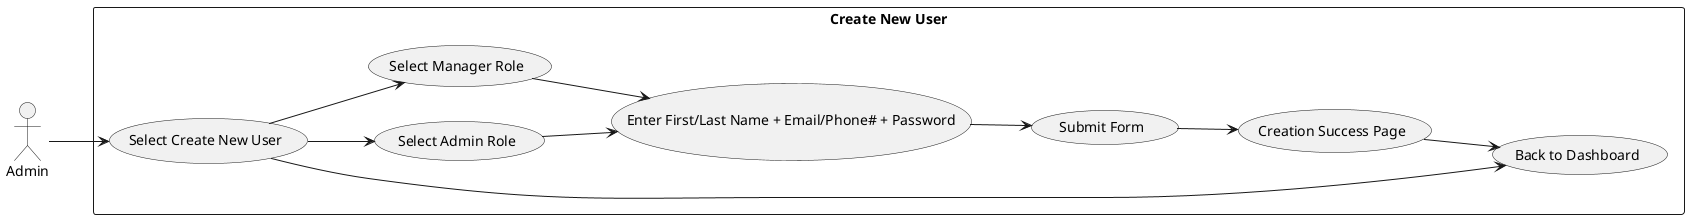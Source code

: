 @startuml
left to right direction
actor "Admin" as A

rectangle "Create New User" {
	(Select Create New User) as UC1
	(Back to Dashboard) as UC6
	(Select Admin Role) as UC2
	(Select Manager Role) as UC7
	(Enter First/Last Name + Email/Phone# + Password) as UC8
	(Submit Form) as UC9
	(Creation Success Page) as UC10

A --> UC1
UC1 --> UC7
UC1 --> UC2
UC1 --> UC6

UC7 --> UC8
UC2 --> UC8
UC8 --> UC9
UC9 --> UC10
UC10 --> UC6

}

@enduml